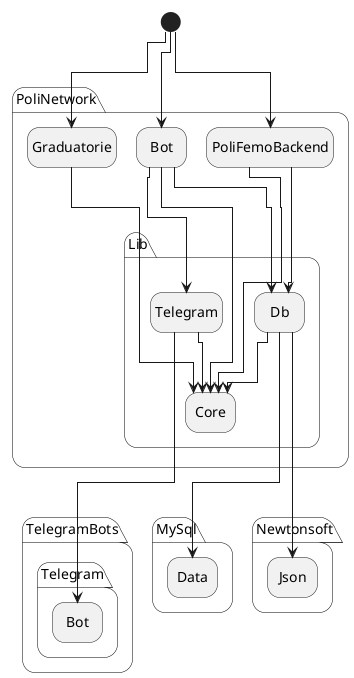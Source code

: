 @startuml
!pragma layout elk
hide empty description

[*] -down-> PoliNetwork.Graduatorie
[*] -down-> PoliNetwork.Bot
[*] -down-> PoliNetwork.PoliFemoBackend 


PoliNetwork.Bot --> PoliNetwork.Lib.Db
PoliNetwork.Bot --> PoliNetwork.Lib.Core
PoliNetwork.Bot -> PoliNetwork.Lib.Telegram
PoliNetwork.Graduatorie --> PoliNetwork.Lib.Core
PoliNetwork.PoliFemoBackend --> PoliNetwork.Lib.Core
PoliNetwork.PoliFemoBackend ---> PoliNetwork.Lib.Db

PoliNetwork.Lib.Db -> PoliNetwork.Lib.Core
PoliNetwork.Lib.Telegram -> PoliNetwork.Lib.Core

PoliNetwork.Lib.Db --> Newtonsoft.Json
PoliNetwork.Lib.Db --> MySql.Data
PoliNetwork.Lib.Telegram --> TelegramBots.Telegram.Bot



@enduml